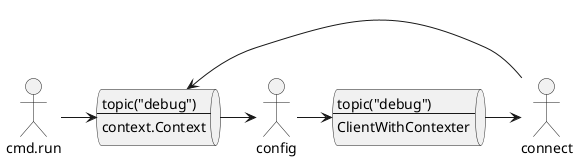 @startuml

queue debug..ctx[
topic("debug")
--
context.Context
]

queue debug..Clienter[
topic("debug")
--
ClientWithContexter
]

actor cmd.run
cmd.run->debug..ctx
debug..ctx->config
config->debug..Clienter
debug..Clienter->connect
connect->debug..ctx

@enduml